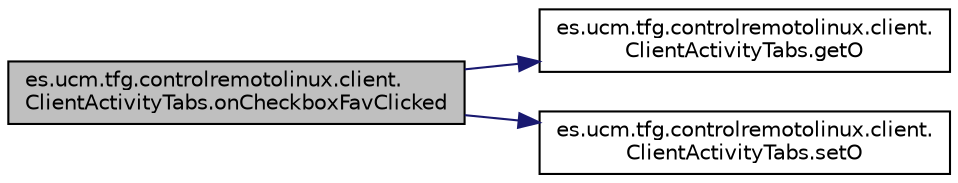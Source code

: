 digraph "es.ucm.tfg.controlremotolinux.client.ClientActivityTabs.onCheckboxFavClicked"
{
  edge [fontname="Helvetica",fontsize="10",labelfontname="Helvetica",labelfontsize="10"];
  node [fontname="Helvetica",fontsize="10",shape=record];
  rankdir="LR";
  Node1 [label="es.ucm.tfg.controlremotolinux.client.\lClientActivityTabs.onCheckboxFavClicked",height=0.2,width=0.4,color="black", fillcolor="grey75", style="filled" fontcolor="black"];
  Node1 -> Node2 [color="midnightblue",fontsize="10",style="solid",fontname="Helvetica"];
  Node2 [label="es.ucm.tfg.controlremotolinux.client.\lClientActivityTabs.getO",height=0.2,width=0.4,color="black", fillcolor="white", style="filled",URL="$classes_1_1ucm_1_1tfg_1_1controlremotolinux_1_1client_1_1ClientActivityTabs.html#af45741addf40b5d2ad208f8094a8841f"];
  Node1 -> Node3 [color="midnightblue",fontsize="10",style="solid",fontname="Helvetica"];
  Node3 [label="es.ucm.tfg.controlremotolinux.client.\lClientActivityTabs.setO",height=0.2,width=0.4,color="black", fillcolor="white", style="filled",URL="$classes_1_1ucm_1_1tfg_1_1controlremotolinux_1_1client_1_1ClientActivityTabs.html#a32a144eee3568f44c7fdc0a3554909bc"];
}
